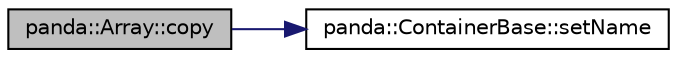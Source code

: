 digraph G
{
  edge [fontname="Helvetica",fontsize="10",labelfontname="Helvetica",labelfontsize="10"];
  node [fontname="Helvetica",fontsize="10",shape=record];
  rankdir=LR;
  Node1 [label="panda::Array::copy",height=0.2,width=0.4,color="black", fillcolor="grey75", style="filled" fontcolor="black"];
  Node1 -> Node2 [color="midnightblue",fontsize="10",style="solid"];
  Node2 [label="panda::ContainerBase::setName",height=0.2,width=0.4,color="black", fillcolor="white", style="filled",URL="$classpanda_1_1ContainerBase.html#a43e10c3e6286b03ba6906f843318d88a",tooltip="Set object name."];
}

